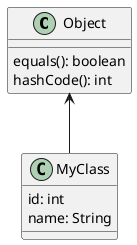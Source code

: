 @startuml
'https://plantuml.com/class-diagram

Object <-- MyClass

class Object {
  equals(): boolean
  hashCode(): int
}

class MyClass {
  id: int
  name: String
}

@enduml